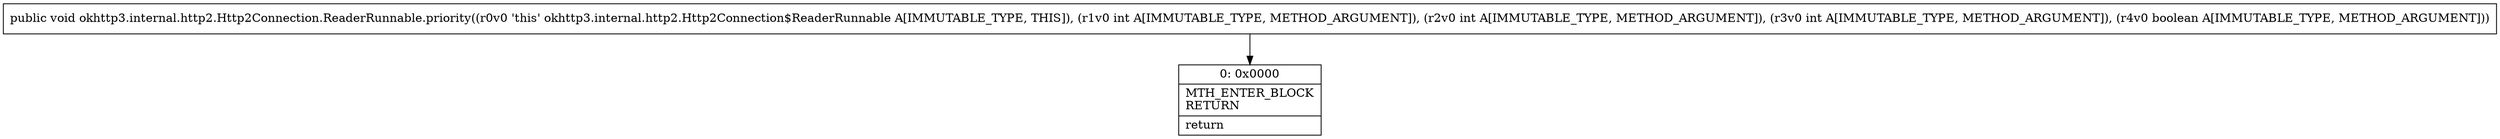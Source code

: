 digraph "CFG forokhttp3.internal.http2.Http2Connection.ReaderRunnable.priority(IIIZ)V" {
Node_0 [shape=record,label="{0\:\ 0x0000|MTH_ENTER_BLOCK\lRETURN\l|return\l}"];
MethodNode[shape=record,label="{public void okhttp3.internal.http2.Http2Connection.ReaderRunnable.priority((r0v0 'this' okhttp3.internal.http2.Http2Connection$ReaderRunnable A[IMMUTABLE_TYPE, THIS]), (r1v0 int A[IMMUTABLE_TYPE, METHOD_ARGUMENT]), (r2v0 int A[IMMUTABLE_TYPE, METHOD_ARGUMENT]), (r3v0 int A[IMMUTABLE_TYPE, METHOD_ARGUMENT]), (r4v0 boolean A[IMMUTABLE_TYPE, METHOD_ARGUMENT])) }"];
MethodNode -> Node_0;
}

